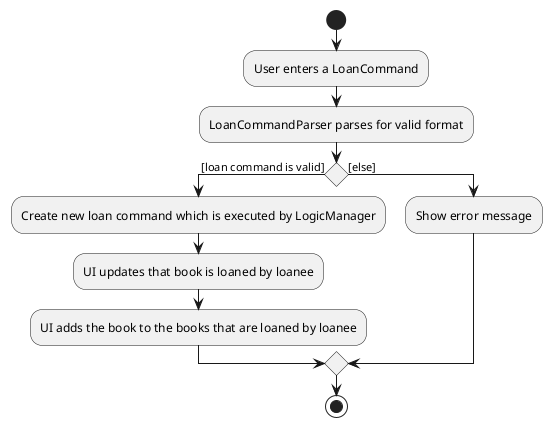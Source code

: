 @startuml
start
:User enters a LoanCommand;
:LoanCommandParser parses for valid format;
'Since the beta syntax does not support placing the condition outside the
'diamond we place it as the true branch instead.

if () then ([loan command is valid])
    :Create new loan command which is executed by LogicManager;
    :UI updates that book is loaned by loanee;
    :UI adds the book to the books that are loaned by loanee;
else ([else])
    :Show error message;
endif
stop
@enduml
